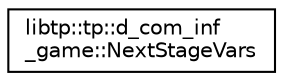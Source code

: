 digraph "Graphical Class Hierarchy"
{
 // LATEX_PDF_SIZE
  edge [fontname="Helvetica",fontsize="10",labelfontname="Helvetica",labelfontsize="10"];
  node [fontname="Helvetica",fontsize="10",shape=record];
  rankdir="LR";
  Node0 [label="libtp::tp::d_com_inf\l_game::NextStageVars",height=0.2,width=0.4,color="black", fillcolor="white", style="filled",URL="$d4/d28/structlibtp_1_1tp_1_1d__com__inf__game_1_1NextStageVars.html",tooltip="Holds information about the next stage."];
}
